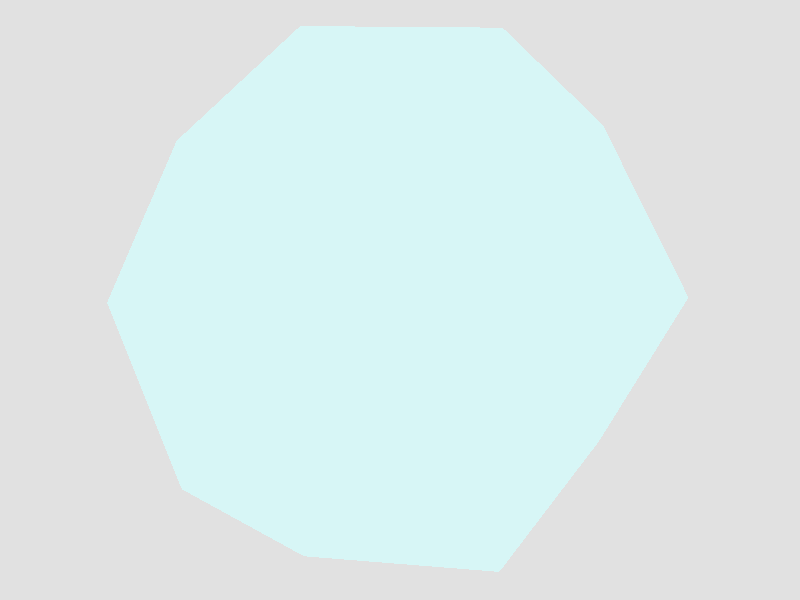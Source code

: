 #include "colors.inc"

camera {
 location <4, 2, -13>
 look_at 0
 angle 20
}

light_source { <3, 8, -15> White }
background { Gray75 }

#declare frame_w = 0.03;
#declare frame_t = texture {
 pigment { color Turquoise }
 finish { ambient .2 diffuse 0.8 specular 1 }
}

#declare body_t = texture { 
 pigment { color Turquoise filter 0.6 }
}

#declare Phi = (1 + sqrt(5)) / 2;
#declare PhiInv = 1 / Phi;
#declare Edge = -1 + sqrt(5);
#declare N = 20;

#declare Points = array[N] {
 <1, 1, 1>,
 <1, 1, -1>,
 <1, -1, 1>,
 <1, -1, -1>,
 <-1, 1, 1>,
 <-1, 1, -1>,
 <-1, -1, 1>,
 <-1, -1, -1>,
 <0, PhiInv, Phi>,
 <0, PhiInv, -Phi>,
 <0, -PhiInv, Phi>,
 <0, -PhiInv, -Phi>,
 <PhiInv, Phi, 0>,
 <PhiInv, -Phi, 0>,
 <-PhiInv, Phi, 0>,
 <-PhiInv, -Phi, 0>,
 <Phi, 0, PhiInv>,
 <Phi, 0, -PhiInv>,
 <-Phi, 0, PhiInv>,
 <-Phi, 0, -PhiInv>
}

#declare Planes = array[12];
#declare PlanesFound = 0;

union {
 #declare I = 0;
 #while (I < N)

  sphere { Points[I], frame_w }

  #local J = 0;
  #while (J < I)
   #if (vlength(Points[I] - Points[J]) = Edge)
    cylinder { Points[I], Points[J], frame_w }

    #local K = J + 1;
    #while (K < N)

     #if ((PlanesFound < 12) & (K != I) & (vlength(Points[K] - Points[I]) = Edge))

      #local P = vnormalize(vcross(Points[J] - Points[I], Points[K] - Points[I]));
      #local Plane = P / vdot(P, Points[I]);

      #local L = 0;
      #local Unique = 1;
      #while (L < PlanesFound)

       #if (vlength(Planes[L] - Plane) = 0) #local Unique = 0; #end
       #local L = L + 1;
      #end

      #if (Unique)

       #declare Planes[PlanesFound] = Plane;
       #declare PlanesFound = PlanesFound + 1;
      #end
     #end
     #local K = K + 1;
    #end

   #end
   #local J  = J + 1;
  #end

  #declare I = I + 1;
 #end

 texture { frame_t }
}

intersection {

 #declare I = 0;
 #while (I < PlanesFound)

  plane { Planes[I], 1 / vlength(Planes[I]) }
  #declare I = I + 1;
 #end

 texture { body_t }
}
